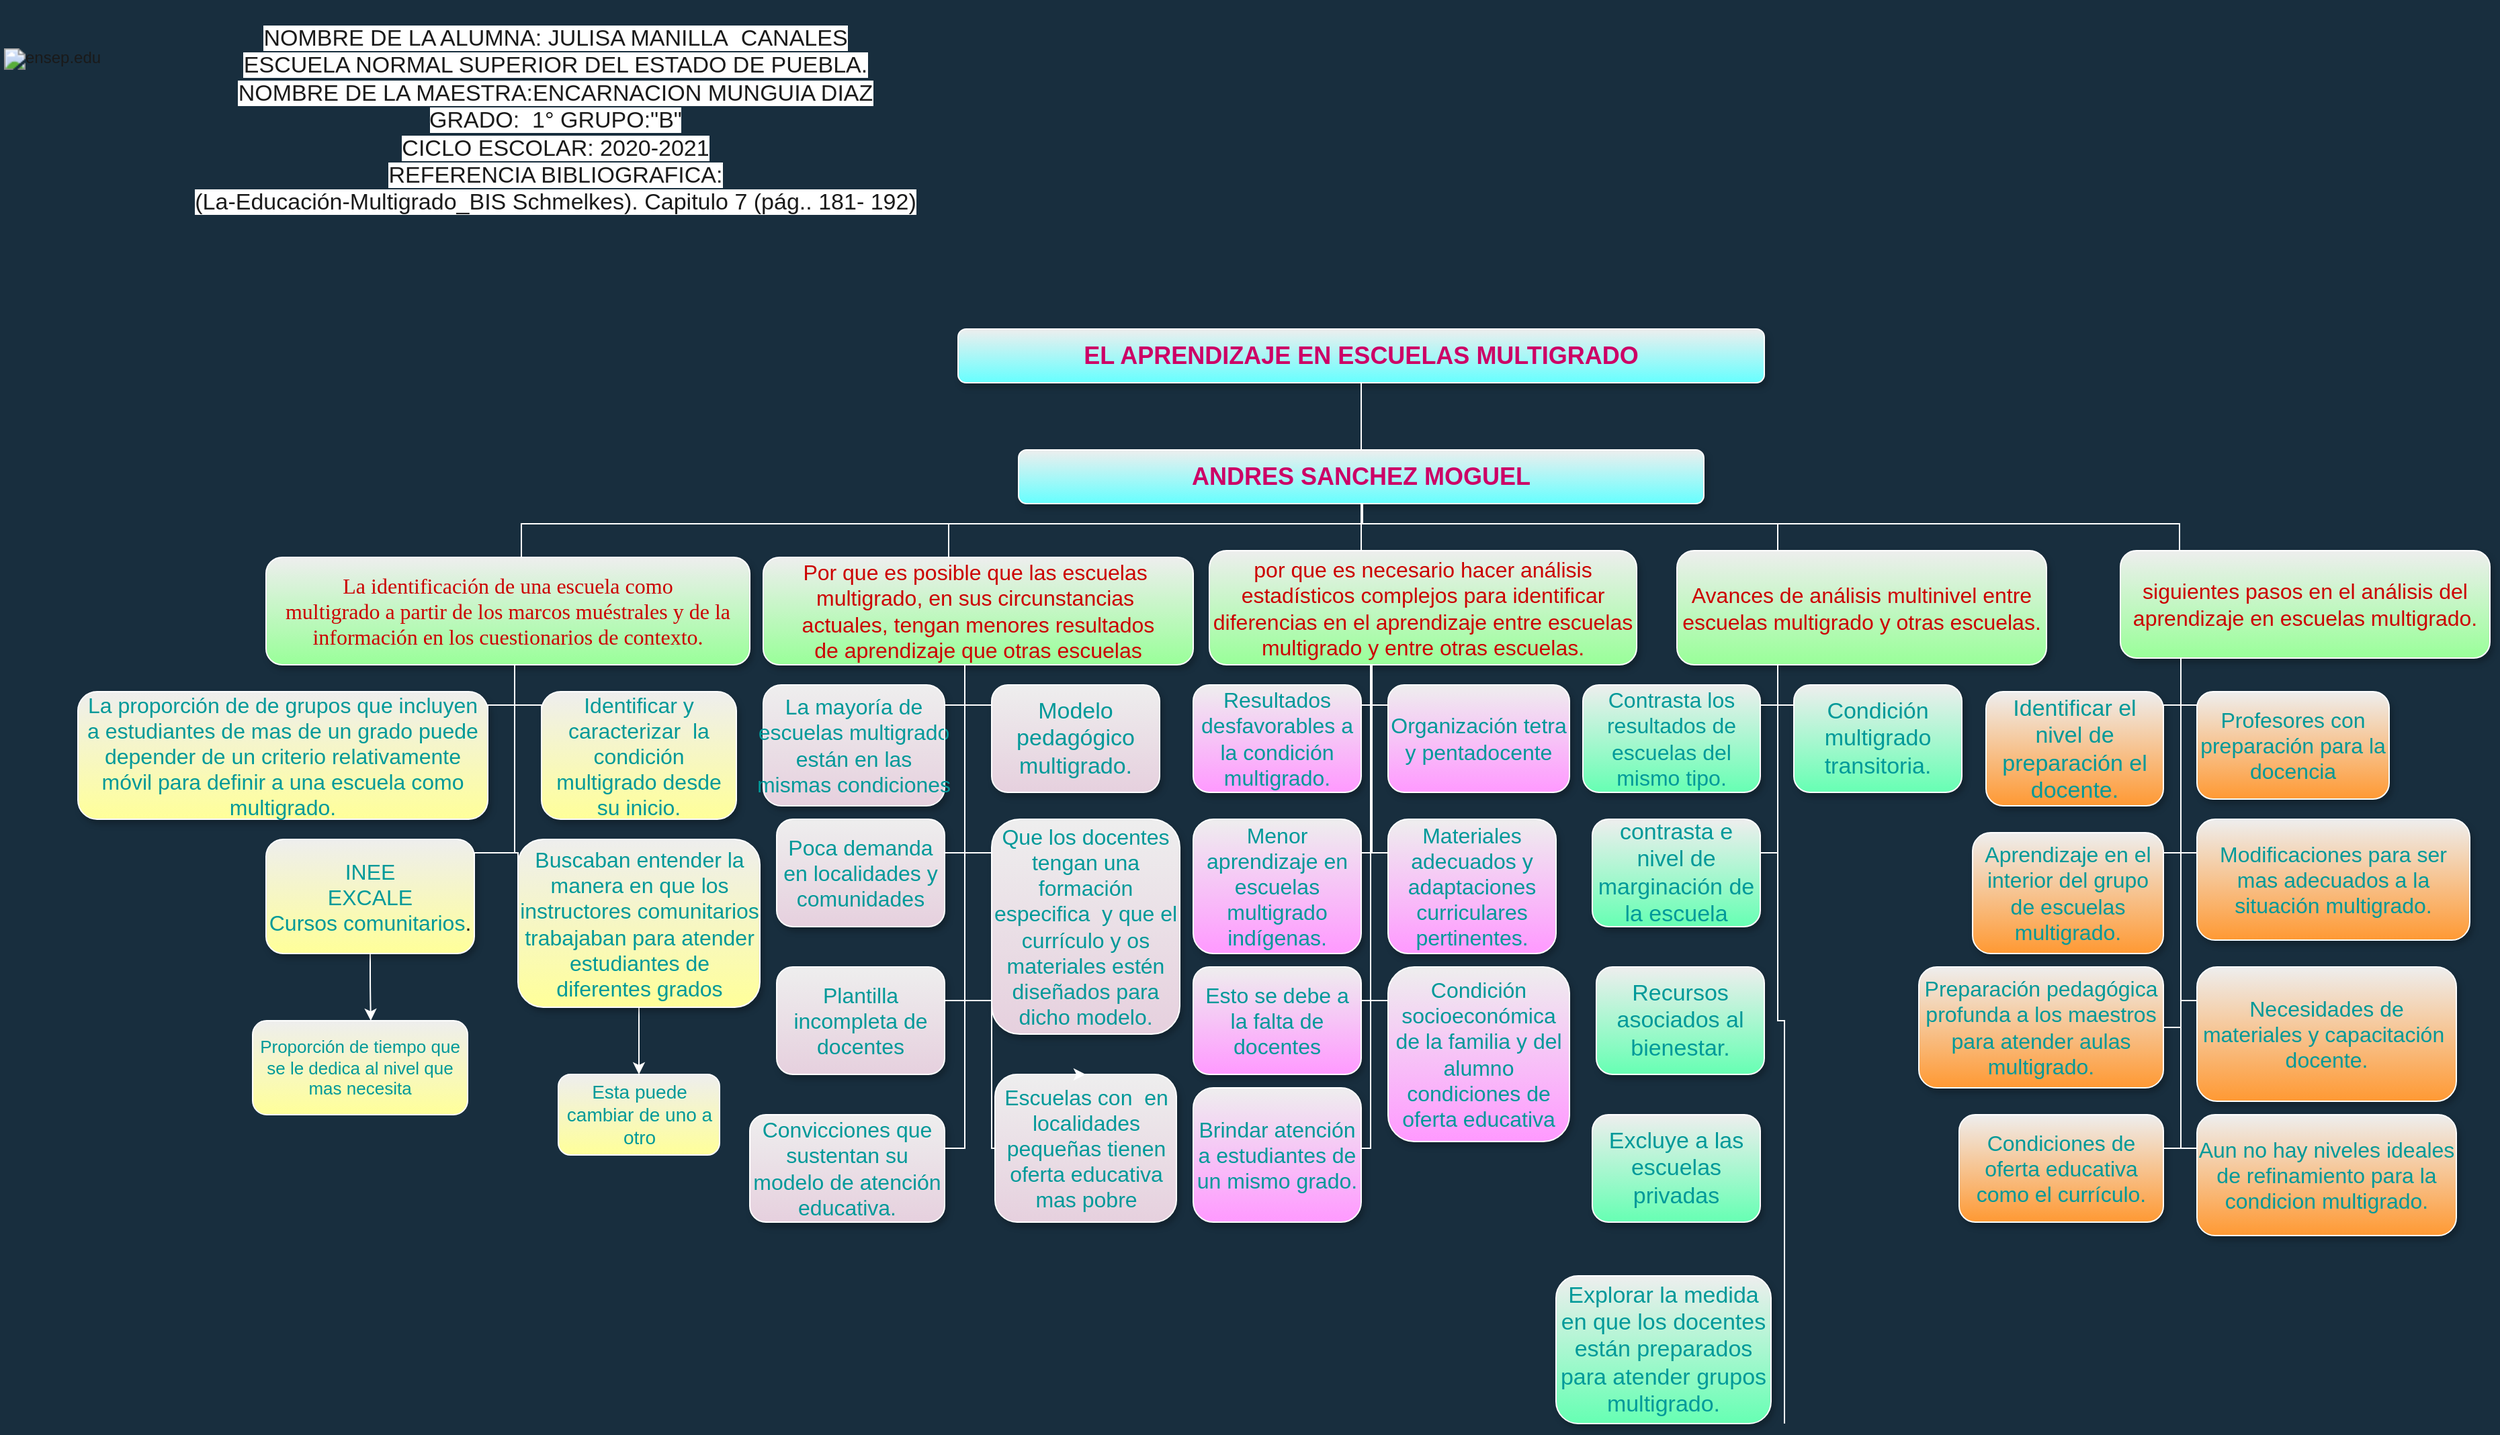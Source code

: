 <mxfile version="13.7.3" type="github">
  <diagram name="Page-1" id="b98fa263-6416-c6ec-5b7d-78bf54ef71d0">
    <mxGraphModel dx="3200.5" dy="750" grid="1" gridSize="10" guides="1" tooltips="1" connect="1" arrows="1" fold="1" page="1" pageScale="1.5" pageWidth="1169" pageHeight="826" background="#182E3E" math="0" shadow="0">
      <root>
        <mxCell id="0" style=";html=1;" />
        <mxCell id="1" style=";html=1;" parent="0" />
        <mxCell id="303ed1de8c2c98b4-3" value="&lt;b&gt;&lt;font color=&quot;#cc0066&quot; style=&quot;font-size: 18px&quot;&gt;EL APRENDIZAJE EN ESCUELAS MULTIGRADO&lt;/font&gt;&lt;/b&gt;" style="whiteSpace=wrap;html=1;rounded=1;shadow=1;strokeWidth=1;fontSize=16;align=center;fillColor=#EEEEEE;strokeColor=#FFFFFF;fontColor=#1A1A1A;gradientColor=#66FFFF;" parent="1" vertex="1">
          <mxGeometry x="585" y="245" width="600" height="40" as="geometry" />
        </mxCell>
        <mxCell id="303ed1de8c2c98b4-4" value="&lt;font size=&quot;1&quot; color=&quot;#cc0066&quot;&gt;&lt;b style=&quot;font-size: 18px&quot;&gt;ANDRES SANCHEZ MOGUEL&lt;/b&gt;&lt;/font&gt;" style="whiteSpace=wrap;html=1;rounded=1;shadow=1;strokeWidth=1;fontSize=16;align=center;fillColor=#EEEEEE;strokeColor=#FFFFFF;fontColor=#1A1A1A;gradientColor=#66FFFF;" parent="1" vertex="1">
          <mxGeometry x="630" y="335" width="510" height="40" as="geometry" />
        </mxCell>
        <mxCell id="303ed1de8c2c98b4-5" value="&lt;font color=&quot;#cc0000&quot;&gt;Por que es posible que las escuelas&amp;nbsp;&lt;br&gt;multigrado, en sus circunstancias&amp;nbsp;&lt;br&gt;actuales, tengan menores resultados&lt;br&gt;de aprendizaje que otras escuelas&lt;/font&gt;" style="whiteSpace=wrap;html=1;rounded=1;shadow=1;strokeWidth=1;fontSize=16;align=center;fillColor=#EEEEEE;strokeColor=#FFFFFF;fontColor=#1A1A1A;gradientColor=#99FF99;" parent="1" vertex="1">
          <mxGeometry x="440" y="415" width="320" height="80" as="geometry" />
        </mxCell>
        <mxCell id="303ed1de8c2c98b4-6" value="&lt;font color=&quot;#cc0000&quot;&gt;por que es necesario hacer análisis&lt;br&gt;estadísticos&amp;nbsp;complejos para identificar&lt;br&gt;diferencias en el aprendizaje entre escuelas multigrado y entre otras escuelas.&lt;/font&gt;" style="whiteSpace=wrap;html=1;rounded=1;shadow=1;strokeWidth=1;fontSize=16;align=center;fillColor=#EEEEEE;strokeColor=#FFFFFF;fontColor=#1A1A1A;gradientColor=#99FF99;" parent="1" vertex="1">
          <mxGeometry x="772" y="410" width="318" height="85" as="geometry" />
        </mxCell>
        <mxCell id="303ed1de8c2c98b4-7" value="&lt;font face=&quot;Comic Sans MS&quot; color=&quot;#cc0000&quot;&gt;La identificación&amp;nbsp;de una escuela como&lt;br&gt;multigrado a partir de los marcos muéstrales&amp;nbsp;y de la información&amp;nbsp;en los cuestionarios de contexto.&lt;/font&gt;" style="whiteSpace=wrap;html=1;rounded=1;shadow=1;strokeWidth=1;fontSize=16;align=center;fillColor=#EEEEEE;strokeColor=#FFFFFF;fontColor=#1A1A1A;gradientColor=#99FF99;" parent="1" vertex="1">
          <mxGeometry x="70" y="415" width="360" height="80" as="geometry" />
        </mxCell>
        <mxCell id="303ed1de8c2c98b4-8" value="&lt;font color=&quot;#cc0000&quot;&gt;Avances de análisis multinivel entre escuelas multigrado y otras escuelas.&lt;/font&gt;" style="whiteSpace=wrap;html=1;rounded=1;shadow=1;strokeWidth=1;fontSize=16;align=center;fillColor=#EEEEEE;strokeColor=#FFFFFF;fontColor=#1A1A1A;gradientColor=#99FF99;" parent="1" vertex="1">
          <mxGeometry x="1120" y="410" width="275" height="85" as="geometry" />
        </mxCell>
        <mxCell id="303ed1de8c2c98b4-9" value="&lt;font color=&quot;#cc0000&quot;&gt;siguientes pasos en el análisis&amp;nbsp;del aprendizaje en escuelas multigrado.&lt;/font&gt;" style="whiteSpace=wrap;html=1;rounded=1;shadow=1;strokeWidth=1;fontSize=16;align=center;fillColor=#EEEEEE;strokeColor=#FFFFFF;fontColor=#1A1A1A;gradientColor=#99FF99;" parent="1" vertex="1">
          <mxGeometry x="1450" y="410" width="275" height="80" as="geometry" />
        </mxCell>
        <mxCell id="303ed1de8c2c98b4-10" value="&lt;font color=&quot;#009999&quot;&gt;La mayoría&amp;nbsp;de escuelas multigrado están&amp;nbsp;en las mismas&amp;nbsp;condiciones&lt;/font&gt;" style="whiteSpace=wrap;html=1;rounded=1;shadow=1;strokeWidth=1;fontSize=16;align=center;fillColor=#EEEEEE;strokeColor=#FFFFFF;fontColor=#1A1A1A;gradientColor=#E6D0DE;" parent="1" vertex="1">
          <mxGeometry x="440" y="510" width="135" height="90" as="geometry" />
        </mxCell>
        <mxCell id="303ed1de8c2c98b4-12" value="&lt;font color=&quot;#009999&quot; style=&quot;font-size: 17px&quot;&gt;Modelo pedagógico multigrado.&lt;/font&gt;" style="whiteSpace=wrap;html=1;rounded=1;shadow=1;strokeWidth=1;fontSize=16;align=center;fillColor=#EEEEEE;strokeColor=#FFFFFF;fontColor=#1A1A1A;gradientColor=#E6D0DE;" parent="1" vertex="1">
          <mxGeometry x="610" y="510" width="125" height="80" as="geometry" />
        </mxCell>
        <mxCell id="303ed1de8c2c98b4-13" value="&lt;font color=&quot;#009999&quot;&gt;Resultados desfavorables a la condición multigrado.&lt;/font&gt;" style="whiteSpace=wrap;html=1;rounded=1;shadow=1;strokeWidth=1;fontSize=16;align=center;fillColor=#EEEEEE;strokeColor=#FFFFFF;fontColor=#1A1A1A;gradientColor=#FF99FF;" parent="1" vertex="1">
          <mxGeometry x="760" y="510" width="125" height="80" as="geometry" />
        </mxCell>
        <mxCell id="303ed1de8c2c98b4-14" value="&lt;font color=&quot;#009999&quot;&gt;Organización tetra y pentadocente&lt;/font&gt;" style="whiteSpace=wrap;html=1;rounded=1;shadow=1;strokeWidth=1;fontSize=16;align=center;fillColor=#EEEEEE;strokeColor=#FFFFFF;fontColor=#1A1A1A;gradientColor=#FF99FF;" parent="1" vertex="1">
          <mxGeometry x="905" y="510" width="135" height="80" as="geometry" />
        </mxCell>
        <mxCell id="303ed1de8c2c98b4-15" value="&lt;font color=&quot;#009999&quot;&gt;La proporción&amp;nbsp;de de grupos que incluyen a estudiantes de mas de un grado puede depender de un criterio relativamente móvil&amp;nbsp;para definir a una escuela como multigrado.&lt;/font&gt;" style="whiteSpace=wrap;html=1;rounded=1;shadow=1;strokeWidth=1;fontSize=16;align=center;fillColor=#EEEEEE;strokeColor=#FFFFFF;fontColor=#1A1A1A;gradientColor=#FFFF99;" parent="1" vertex="1">
          <mxGeometry x="-70" y="515" width="305" height="95" as="geometry" />
        </mxCell>
        <mxCell id="303ed1de8c2c98b4-16" value="&lt;font color=&quot;#009999&quot;&gt;Identificar y caracterizar&amp;nbsp; la condición multigrado desde su inicio.&lt;/font&gt;" style="whiteSpace=wrap;html=1;rounded=1;shadow=1;strokeWidth=1;fontSize=16;align=center;fillColor=#EEEEEE;strokeColor=#FFFFFF;fontColor=#1A1A1A;gradientColor=#FFFF99;" parent="1" vertex="1">
          <mxGeometry x="275" y="515" width="145" height="95" as="geometry" />
        </mxCell>
        <mxCell id="303ed1de8c2c98b4-17" value="&lt;font color=&quot;#009999&quot;&gt;Contrasta los resultados de escuelas del mismo tipo.&lt;/font&gt;" style="whiteSpace=wrap;html=1;rounded=1;shadow=1;strokeWidth=1;fontSize=16;align=center;fillColor=#EEEEEE;strokeColor=#FFFFFF;fontColor=#1A1A1A;gradientColor=#66FFB3;" parent="1" vertex="1">
          <mxGeometry x="1050" y="510" width="132" height="80" as="geometry" />
        </mxCell>
        <mxCell id="303ed1de8c2c98b4-18" value="&lt;font color=&quot;#009999&quot; style=&quot;font-size: 17px&quot;&gt;Condición multigrado transitoria.&lt;/font&gt;" style="whiteSpace=wrap;html=1;rounded=1;shadow=1;strokeWidth=1;fontSize=16;align=center;fillColor=#EEEEEE;strokeColor=#FFFFFF;fontColor=#1A1A1A;gradientColor=#66FFB3;" parent="1" vertex="1">
          <mxGeometry x="1207" y="510" width="125" height="80" as="geometry" />
        </mxCell>
        <mxCell id="303ed1de8c2c98b4-19" value="&lt;font color=&quot;#009999&quot; style=&quot;font-size: 17px&quot;&gt;Identificar el nivel de preparación el docente.&lt;/font&gt;" style="whiteSpace=wrap;html=1;rounded=1;shadow=1;strokeWidth=1;fontSize=16;align=center;fillColor=#EEEEEE;strokeColor=#FFFFFF;fontColor=#1A1A1A;gradientColor=#FF9933;" parent="1" vertex="1">
          <mxGeometry x="1350" y="515" width="132" height="85" as="geometry" />
        </mxCell>
        <mxCell id="303ed1de8c2c98b4-20" value="&lt;font color=&quot;#009999&quot;&gt;Profesores con preparación para la docencia&lt;/font&gt;" style="whiteSpace=wrap;html=1;rounded=1;shadow=1;strokeWidth=1;fontSize=16;align=center;fillColor=#EEEEEE;strokeColor=#FFFFFF;fontColor=#1A1A1A;gradientColor=#FF9933;" parent="1" vertex="1">
          <mxGeometry x="1507" y="515" width="143" height="80" as="geometry" />
        </mxCell>
        <mxCell id="303ed1de8c2c98b4-21" value="&lt;font color=&quot;#009999&quot;&gt;Poca demanda en localidades y comunidades&lt;/font&gt;" style="whiteSpace=wrap;html=1;rounded=1;shadow=1;strokeWidth=1;fontSize=16;align=center;fillColor=#EEEEEE;strokeColor=#FFFFFF;fontColor=#1A1A1A;gradientColor=#E6D0DE;" parent="1" vertex="1">
          <mxGeometry x="450" y="610" width="125" height="80" as="geometry" />
        </mxCell>
        <mxCell id="303ed1de8c2c98b4-22" value="&lt;font color=&quot;#009999&quot;&gt;Que los docentes tengan una formación especifica&amp;nbsp; y que el currículo y os materiales estén diseñados para dicho modelo.&lt;/font&gt;" style="whiteSpace=wrap;html=1;rounded=1;shadow=1;strokeWidth=1;fontSize=16;align=center;fillColor=#EEEEEE;strokeColor=#FFFFFF;fontColor=#1A1A1A;gradientColor=#E6D0DE;" parent="1" vertex="1">
          <mxGeometry x="610" y="610" width="140" height="160" as="geometry" />
        </mxCell>
        <mxCell id="303ed1de8c2c98b4-23" value="&lt;font color=&quot;#009999&quot;&gt;Menor aprendizaje en escuelas multigrado indígenas.&lt;/font&gt;" style="whiteSpace=wrap;html=1;rounded=1;shadow=1;strokeWidth=1;fontSize=16;align=center;fillColor=#EEEEEE;strokeColor=#FFFFFF;fontColor=#1A1A1A;gradientColor=#FF99FF;" parent="1" vertex="1">
          <mxGeometry x="760" y="610" width="125" height="100" as="geometry" />
        </mxCell>
        <mxCell id="303ed1de8c2c98b4-24" value="&lt;font color=&quot;#009999&quot;&gt;Materiales adecuados y adaptaciones curriculares pertinentes.&lt;/font&gt;" style="whiteSpace=wrap;html=1;rounded=1;shadow=1;strokeWidth=1;fontSize=16;align=center;fillColor=#EEEEEE;strokeColor=#FFFFFF;fontColor=#1A1A1A;gradientColor=#FF99FF;" parent="1" vertex="1">
          <mxGeometry x="905" y="610" width="125" height="100" as="geometry" />
        </mxCell>
        <mxCell id="303ed1de8c2c98b4-27" value="&lt;font color=&quot;#009999&quot; style=&quot;font-size: 17px&quot;&gt;contrasta e nivel de marginación&amp;nbsp;de la escuela&lt;/font&gt;" style="whiteSpace=wrap;html=1;rounded=1;shadow=1;strokeWidth=1;fontSize=16;align=center;fillColor=#EEEEEE;strokeColor=#FFFFFF;fontColor=#1A1A1A;gradientColor=#66FFB3;" parent="1" vertex="1">
          <mxGeometry x="1057" y="610" width="125" height="80" as="geometry" />
        </mxCell>
        <mxCell id="303ed1de8c2c98b4-29" value="&lt;font color=&quot;#009999&quot;&gt;Aprendizaje en el interior del grupo de escuelas multigrado.&lt;/font&gt;" style="whiteSpace=wrap;html=1;rounded=1;shadow=1;strokeWidth=1;fontSize=16;align=center;fillColor=#EEEEEE;strokeColor=#FFFFFF;fontColor=#1A1A1A;gradientColor=#FF9933;" parent="1" vertex="1">
          <mxGeometry x="1340" y="620" width="142" height="90" as="geometry" />
        </mxCell>
        <mxCell id="303ed1de8c2c98b4-30" value="&lt;font color=&quot;#009999&quot;&gt;Modificaciones para ser mas adecuados a la situación multigrado.&lt;/font&gt;" style="whiteSpace=wrap;html=1;rounded=1;shadow=1;strokeWidth=1;fontSize=16;align=center;fillColor=#EEEEEE;strokeColor=#FFFFFF;fontColor=#1A1A1A;gradientColor=#FF9933;" parent="1" vertex="1">
          <mxGeometry x="1507" y="610" width="203" height="90" as="geometry" />
        </mxCell>
        <mxCell id="303ed1de8c2c98b4-31" value="&lt;font color=&quot;#009999&quot;&gt;Plantilla incompleta de docentes&lt;/font&gt;" style="whiteSpace=wrap;html=1;rounded=1;shadow=1;strokeWidth=1;fontSize=16;align=center;fillColor=#EEEEEE;strokeColor=#FFFFFF;fontColor=#1A1A1A;gradientColor=#E6D0DE;" parent="1" vertex="1">
          <mxGeometry x="450" y="720" width="125" height="80" as="geometry" />
        </mxCell>
        <mxCell id="303ed1de8c2c98b4-33" value="&lt;font color=&quot;#009999&quot;&gt;Esto se debe a la falta de docentes&lt;/font&gt;" style="whiteSpace=wrap;html=1;rounded=1;shadow=1;strokeWidth=1;fontSize=16;align=center;fillColor=#EEEEEE;strokeColor=#FFFFFF;fontColor=#1A1A1A;gradientColor=#FF99FF;" parent="1" vertex="1">
          <mxGeometry x="760" y="720" width="125" height="80" as="geometry" />
        </mxCell>
        <mxCell id="303ed1de8c2c98b4-37" value="&lt;font color=&quot;#009999&quot; style=&quot;font-size: 17px&quot;&gt;Recursos asociados al bienestar.&lt;/font&gt;" style="whiteSpace=wrap;html=1;rounded=1;shadow=1;strokeWidth=1;fontSize=16;align=center;fillColor=#EEEEEE;strokeColor=#FFFFFF;fontColor=#1A1A1A;gradientColor=#66FFB3;" parent="1" vertex="1">
          <mxGeometry x="1060" y="720" width="125" height="80" as="geometry" />
        </mxCell>
        <mxCell id="303ed1de8c2c98b4-39" value="&lt;font color=&quot;#009999&quot;&gt;Preparación pedagógica profunda a los maestros para atender aulas multigrado.&lt;/font&gt;" style="whiteSpace=wrap;html=1;rounded=1;shadow=1;strokeWidth=1;fontSize=16;align=center;fillColor=#EEEEEE;strokeColor=#FFFFFF;fontColor=#1A1A1A;gradientColor=#FF9933;" parent="1" vertex="1">
          <mxGeometry x="1300" y="720" width="182" height="90" as="geometry" />
        </mxCell>
        <mxCell id="303ed1de8c2c98b4-40" value="&lt;font color=&quot;#009999&quot;&gt;Necesidades de materiales y capacitación&amp;nbsp; docente.&lt;/font&gt;" style="whiteSpace=wrap;html=1;rounded=1;shadow=1;strokeWidth=1;fontSize=16;align=center;fillColor=#EEEEEE;strokeColor=#FFFFFF;fontColor=#1A1A1A;gradientColor=#FF9933;" parent="1" vertex="1">
          <mxGeometry x="1507" y="720" width="193" height="100" as="geometry" />
        </mxCell>
        <mxCell id="303ed1de8c2c98b4-41" value="&lt;font color=&quot;#009999&quot;&gt;Convicciones que sustentan su modelo de atención educativa.&lt;/font&gt;" style="whiteSpace=wrap;html=1;rounded=1;shadow=1;strokeWidth=1;fontSize=16;align=center;fillColor=#EEEEEE;strokeColor=#FFFFFF;fontColor=#1A1A1A;gradientColor=#E6D0DE;" parent="1" vertex="1">
          <mxGeometry x="430" y="830" width="145" height="80" as="geometry" />
        </mxCell>
        <mxCell id="303ed1de8c2c98b4-47" value="&lt;font color=&quot;#009999&quot; style=&quot;font-size: 17px&quot;&gt;Excluye a las escuelas privadas&lt;/font&gt;" style="whiteSpace=wrap;html=1;rounded=1;shadow=1;strokeWidth=1;fontSize=16;align=center;fillColor=#EEEEEE;strokeColor=#FFFFFF;fontColor=#1A1A1A;gradientColor=#66FFB3;" parent="1" vertex="1">
          <mxGeometry x="1057" y="830" width="125" height="80" as="geometry" />
        </mxCell>
        <mxCell id="303ed1de8c2c98b4-49" value="&lt;font color=&quot;#009999&quot;&gt;Condiciones de oferta educativa como el currículo.&lt;/font&gt;" style="whiteSpace=wrap;html=1;rounded=1;shadow=1;strokeWidth=1;fontSize=16;align=center;fillColor=#EEEEEE;strokeColor=#FFFFFF;fontColor=#1A1A1A;gradientColor=#FF9933;" parent="1" vertex="1">
          <mxGeometry x="1330" y="830" width="152" height="80" as="geometry" />
        </mxCell>
        <mxCell id="303ed1de8c2c98b4-50" value="&lt;font color=&quot;#009999&quot;&gt;Aun no hay niveles ideales de refinamiento para la condicion multigrado.&lt;/font&gt;" style="whiteSpace=wrap;html=1;rounded=1;shadow=1;strokeWidth=1;fontSize=16;align=center;fillColor=#EEEEEE;strokeColor=#FFFFFF;fontColor=#1A1A1A;gradientColor=#FF9933;" parent="1" vertex="1">
          <mxGeometry x="1507" y="830" width="193" height="90" as="geometry" />
        </mxCell>
        <mxCell id="l-tAOc4Pm9dTRs9634bF-3" style="edgeStyle=orthogonalEdgeStyle;curved=0;rounded=1;sketch=0;orthogonalLoop=1;jettySize=auto;html=1;exitX=0.5;exitY=1;exitDx=0;exitDy=0;strokeColor=#FFFFFF;fontColor=#FFFFFF;" edge="1" parent="1" source="303ed1de8c2c98b4-69">
          <mxGeometry relative="1" as="geometry">
            <mxPoint x="147.929" y="760" as="targetPoint" />
          </mxGeometry>
        </mxCell>
        <mxCell id="303ed1de8c2c98b4-69" value="&lt;font color=&quot;#009999&quot;&gt;INEE&lt;br&gt;EXCALE&lt;br&gt;Cursos comunitarios&lt;/font&gt;." style="whiteSpace=wrap;html=1;rounded=1;shadow=1;strokeWidth=1;fontSize=16;align=center;fillColor=#EEEEEE;strokeColor=#FFFFFF;fontColor=#1A1A1A;gradientColor=#FFFF99;" parent="1" vertex="1">
          <mxGeometry x="70" y="625" width="155" height="85" as="geometry" />
        </mxCell>
        <mxCell id="l-tAOc4Pm9dTRs9634bF-7" style="edgeStyle=orthogonalEdgeStyle;curved=0;rounded=1;sketch=0;orthogonalLoop=1;jettySize=auto;html=1;strokeColor=#FFFFFF;fontColor=#FFFFFF;" edge="1" parent="1" source="303ed1de8c2c98b4-70">
          <mxGeometry relative="1" as="geometry">
            <mxPoint x="347.5" y="800" as="targetPoint" />
          </mxGeometry>
        </mxCell>
        <mxCell id="303ed1de8c2c98b4-70" value="&lt;font color=&quot;#009999&quot;&gt;Buscaban entender la manera en que los instructores comunitarios trabajaban para atender estudiantes de diferentes grados&lt;/font&gt;" style="whiteSpace=wrap;html=1;rounded=1;shadow=1;strokeWidth=1;fontSize=16;align=center;fillColor=#EEEEEE;strokeColor=#FFFFFF;fontColor=#1A1A1A;gradientColor=#FFFF99;" parent="1" vertex="1">
          <mxGeometry x="257.5" y="625" width="180" height="125" as="geometry" />
        </mxCell>
        <mxCell id="303ed1de8c2c98b4-73" value="&lt;font color=&quot;#009999&quot; style=&quot;font-size: 17px&quot;&gt;Explorar la medida en que los docentes están preparados para atender grupos multigrado.&lt;/font&gt;" style="whiteSpace=wrap;html=1;rounded=1;shadow=1;strokeWidth=1;fontSize=16;align=center;fillColor=#EEEEEE;strokeColor=#FFFFFF;fontColor=#1A1A1A;gradientColor=#66FFB3;" parent="1" vertex="1">
          <mxGeometry x="1030" y="950" width="160" height="110" as="geometry" />
        </mxCell>
        <mxCell id="303ed1de8c2c98b4-74" value="&lt;font color=&quot;#009999&quot;&gt;Condición socioeconómica de la familia y del alumno&lt;br&gt;condiciones de oferta educativa&lt;/font&gt;" style="whiteSpace=wrap;html=1;rounded=1;shadow=1;strokeWidth=1;fontSize=16;align=center;fillColor=#EEEEEE;strokeColor=#FFFFFF;fontColor=#1A1A1A;gradientColor=#FF99FF;" parent="1" vertex="1">
          <mxGeometry x="905" y="720" width="135" height="130" as="geometry" />
        </mxCell>
        <mxCell id="303ed1de8c2c98b4-75" value="&lt;font color=&quot;#009999&quot;&gt;Brindar atención a estudiantes de un mismo grado.&lt;/font&gt;" style="whiteSpace=wrap;html=1;rounded=1;shadow=1;strokeWidth=1;fontSize=16;align=center;fillColor=#EEEEEE;strokeColor=#FFFFFF;fontColor=#1A1A1A;gradientColor=#FF99FF;" parent="1" vertex="1">
          <mxGeometry x="760" y="810" width="125" height="100" as="geometry" />
        </mxCell>
        <mxCell id="303ed1de8c2c98b4-76" value="&lt;font color=&quot;#009999&quot;&gt;Escuelas con&amp;nbsp; en localidades pequeñas tienen oferta educativa mas pobre&lt;/font&gt;" style="whiteSpace=wrap;html=1;rounded=1;shadow=1;strokeWidth=1;fontSize=16;align=center;fillColor=#EEEEEE;strokeColor=#FFFFFF;fontColor=#1A1A1A;gradientColor=#E6D0DE;" parent="1" vertex="1">
          <mxGeometry x="612.5" y="800" width="135" height="110" as="geometry" />
        </mxCell>
        <mxCell id="303ed1de8c2c98b4-79" style="edgeStyle=orthogonalEdgeStyle;html=1;startSize=6;endFill=0;endSize=6;strokeWidth=1;fontSize=16;rounded=0;endArrow=none;strokeColor=#FFFFFF;fontColor=#FFFFFF;labelBackgroundColor=#182E3E;" parent="1" source="303ed1de8c2c98b4-3" target="303ed1de8c2c98b4-4" edge="1">
          <mxGeometry relative="1" as="geometry" />
        </mxCell>
        <mxCell id="303ed1de8c2c98b4-80" style="edgeStyle=orthogonalEdgeStyle;html=1;startSize=6;endFill=0;endSize=6;strokeWidth=1;fontSize=16;rounded=0;endArrow=none;strokeColor=#FFFFFF;fontColor=#FFFFFF;labelBackgroundColor=#182E3E;" parent="1" source="303ed1de8c2c98b4-4" target="303ed1de8c2c98b4-5" edge="1">
          <mxGeometry relative="1" as="geometry">
            <Array as="points">
              <mxPoint x="886" y="390" />
              <mxPoint x="578" y="390" />
            </Array>
          </mxGeometry>
        </mxCell>
        <mxCell id="303ed1de8c2c98b4-81" style="edgeStyle=elbowEdgeStyle;html=1;startSize=6;endFill=0;endSize=6;strokeWidth=1;fontSize=16;rounded=0;endArrow=none;strokeColor=#FFFFFF;fontColor=#FFFFFF;labelBackgroundColor=#182E3E;" parent="1" source="303ed1de8c2c98b4-4" target="303ed1de8c2c98b4-6" edge="1">
          <mxGeometry relative="1" as="geometry">
            <Array as="points">
              <mxPoint x="885" y="395" />
            </Array>
          </mxGeometry>
        </mxCell>
        <mxCell id="303ed1de8c2c98b4-82" style="edgeStyle=orthogonalEdgeStyle;html=1;startSize=6;endFill=0;endSize=6;strokeWidth=1;fontSize=16;rounded=0;endArrow=none;exitX=0.5;exitY=1;strokeColor=#FFFFFF;fontColor=#FFFFFF;labelBackgroundColor=#182E3E;" parent="1" source="303ed1de8c2c98b4-4" target="303ed1de8c2c98b4-7" edge="1">
          <mxGeometry relative="1" as="geometry">
            <Array as="points">
              <mxPoint x="885" y="390" />
              <mxPoint x="260" y="390" />
            </Array>
          </mxGeometry>
        </mxCell>
        <mxCell id="303ed1de8c2c98b4-83" style="edgeStyle=orthogonalEdgeStyle;html=1;startSize=6;endFill=0;endSize=6;strokeWidth=1;fontSize=16;rounded=0;endArrow=none;strokeColor=#FFFFFF;fontColor=#FFFFFF;labelBackgroundColor=#182E3E;" parent="1" source="303ed1de8c2c98b4-4" target="303ed1de8c2c98b4-8" edge="1">
          <mxGeometry relative="1" as="geometry">
            <Array as="points">
              <mxPoint x="885" y="390" />
              <mxPoint x="1195" y="390" />
            </Array>
          </mxGeometry>
        </mxCell>
        <mxCell id="303ed1de8c2c98b4-84" style="edgeStyle=orthogonalEdgeStyle;html=1;startSize=6;endFill=0;endSize=6;strokeWidth=1;fontSize=16;rounded=0;endArrow=none;strokeColor=#FFFFFF;fontColor=#FFFFFF;labelBackgroundColor=#182E3E;" parent="1" source="303ed1de8c2c98b4-4" target="303ed1de8c2c98b4-9" edge="1">
          <mxGeometry relative="1" as="geometry">
            <Array as="points">
              <mxPoint x="885" y="390" />
              <mxPoint x="1494" y="390" />
            </Array>
          </mxGeometry>
        </mxCell>
        <mxCell id="303ed1de8c2c98b4-85" style="edgeStyle=orthogonalEdgeStyle;html=1;startSize=6;endFill=0;endSize=6;strokeWidth=1;fontSize=16;rounded=0;entryX=1;entryY=0.5;endArrow=none;strokeColor=#FFFFFF;fontColor=#FFFFFF;labelBackgroundColor=#182E3E;" parent="1" source="303ed1de8c2c98b4-5" target="303ed1de8c2c98b4-10" edge="1">
          <mxGeometry relative="1" as="geometry">
            <Array as="points">
              <mxPoint x="590" y="525" />
              <mxPoint x="575" y="525" />
            </Array>
          </mxGeometry>
        </mxCell>
        <mxCell id="303ed1de8c2c98b4-86" style="edgeStyle=orthogonalEdgeStyle;html=1;startSize=6;endFill=0;endSize=6;strokeWidth=1;fontSize=16;rounded=0;entryX=1;entryY=0.5;endArrow=none;strokeColor=#FFFFFF;fontColor=#FFFFFF;labelBackgroundColor=#182E3E;" parent="1" source="303ed1de8c2c98b4-5" target="303ed1de8c2c98b4-21" edge="1">
          <mxGeometry relative="1" as="geometry">
            <Array as="points">
              <mxPoint x="590" y="635" />
              <mxPoint x="575" y="635" />
            </Array>
          </mxGeometry>
        </mxCell>
        <mxCell id="303ed1de8c2c98b4-87" style="edgeStyle=orthogonalEdgeStyle;html=1;startSize=6;endFill=0;endSize=6;strokeWidth=1;fontSize=16;rounded=0;entryX=1;entryY=0.5;endArrow=none;strokeColor=#FFFFFF;fontColor=#FFFFFF;labelBackgroundColor=#182E3E;" parent="1" source="303ed1de8c2c98b4-5" target="303ed1de8c2c98b4-31" edge="1">
          <mxGeometry relative="1" as="geometry">
            <Array as="points">
              <mxPoint x="590" y="745" />
              <mxPoint x="575" y="745" />
            </Array>
          </mxGeometry>
        </mxCell>
        <mxCell id="303ed1de8c2c98b4-88" style="edgeStyle=orthogonalEdgeStyle;html=1;startSize=6;endFill=0;endSize=6;strokeWidth=1;fontSize=16;rounded=0;endArrow=none;entryX=1;entryY=0.5;strokeColor=#FFFFFF;fontColor=#FFFFFF;labelBackgroundColor=#182E3E;" parent="1" source="303ed1de8c2c98b4-5" target="303ed1de8c2c98b4-41" edge="1">
          <mxGeometry relative="1" as="geometry">
            <Array as="points">
              <mxPoint x="590" y="855" />
              <mxPoint x="575" y="855" />
            </Array>
          </mxGeometry>
        </mxCell>
        <mxCell id="303ed1de8c2c98b4-89" style="edgeStyle=orthogonalEdgeStyle;html=1;startSize=6;endFill=0;endSize=6;strokeWidth=1;fontSize=16;rounded=0;entryX=0;entryY=0.5;endArrow=none;strokeColor=#FFFFFF;fontColor=#FFFFFF;labelBackgroundColor=#182E3E;" parent="1" source="303ed1de8c2c98b4-5" target="303ed1de8c2c98b4-12" edge="1">
          <mxGeometry relative="1" as="geometry">
            <Array as="points">
              <mxPoint x="590" y="525" />
              <mxPoint x="610" y="525" />
            </Array>
          </mxGeometry>
        </mxCell>
        <mxCell id="303ed1de8c2c98b4-90" style="edgeStyle=orthogonalEdgeStyle;html=1;startSize=6;endFill=0;endSize=6;strokeWidth=1;fontSize=16;rounded=0;entryX=0;entryY=0.5;endArrow=none;strokeColor=#FFFFFF;fontColor=#FFFFFF;labelBackgroundColor=#182E3E;" parent="1" source="303ed1de8c2c98b4-5" target="303ed1de8c2c98b4-22" edge="1">
          <mxGeometry relative="1" as="geometry">
            <Array as="points">
              <mxPoint x="590" y="635" />
              <mxPoint x="610" y="635" />
            </Array>
          </mxGeometry>
        </mxCell>
        <mxCell id="303ed1de8c2c98b4-91" style="edgeStyle=orthogonalEdgeStyle;html=1;startSize=6;endFill=0;endSize=6;strokeWidth=1;fontSize=16;rounded=0;entryX=0;entryY=0.5;endArrow=none;strokeColor=#FFFFFF;fontColor=#FFFFFF;labelBackgroundColor=#182E3E;exitX=0.5;exitY=1;exitDx=0;exitDy=0;" parent="1" source="303ed1de8c2c98b4-5" target="303ed1de8c2c98b4-76" edge="1">
          <mxGeometry relative="1" as="geometry">
            <Array as="points">
              <mxPoint x="590" y="495" />
              <mxPoint x="590" y="745" />
              <mxPoint x="610" y="745" />
            </Array>
          </mxGeometry>
        </mxCell>
        <mxCell id="303ed1de8c2c98b4-92" style="edgeStyle=orthogonalEdgeStyle;html=1;startSize=6;endFill=0;endSize=6;strokeWidth=1;fontSize=16;rounded=0;endArrow=none;entryX=1;entryY=0.5;strokeColor=#FFFFFF;fontColor=#FFFFFF;labelBackgroundColor=#182E3E;" parent="1" source="303ed1de8c2c98b4-6" target="303ed1de8c2c98b4-13" edge="1">
          <mxGeometry relative="1" as="geometry">
            <Array as="points">
              <mxPoint x="892" y="525" />
            </Array>
          </mxGeometry>
        </mxCell>
        <mxCell id="303ed1de8c2c98b4-93" style="edgeStyle=orthogonalEdgeStyle;html=1;startSize=6;endFill=0;endSize=6;strokeWidth=1;fontSize=16;rounded=0;endArrow=none;entryX=1;entryY=0.5;strokeColor=#FFFFFF;fontColor=#FFFFFF;labelBackgroundColor=#182E3E;" parent="1" source="303ed1de8c2c98b4-6" target="303ed1de8c2c98b4-23" edge="1">
          <mxGeometry relative="1" as="geometry">
            <Array as="points">
              <mxPoint x="893" y="635" />
            </Array>
          </mxGeometry>
        </mxCell>
        <mxCell id="303ed1de8c2c98b4-94" style="edgeStyle=orthogonalEdgeStyle;html=1;startSize=6;endFill=0;endSize=6;strokeWidth=1;fontSize=16;rounded=0;endArrow=none;entryX=1;entryY=0.5;strokeColor=#FFFFFF;fontColor=#FFFFFF;labelBackgroundColor=#182E3E;" parent="1" source="303ed1de8c2c98b4-6" target="303ed1de8c2c98b4-33" edge="1">
          <mxGeometry relative="1" as="geometry">
            <Array as="points">
              <mxPoint x="892" y="745" />
            </Array>
          </mxGeometry>
        </mxCell>
        <mxCell id="303ed1de8c2c98b4-95" style="edgeStyle=orthogonalEdgeStyle;html=1;startSize=6;endFill=0;endSize=6;strokeWidth=1;fontSize=16;rounded=0;endArrow=none;entryX=1;entryY=0.5;strokeColor=#FFFFFF;fontColor=#FFFFFF;labelBackgroundColor=#182E3E;" parent="1" source="303ed1de8c2c98b4-6" target="303ed1de8c2c98b4-75" edge="1">
          <mxGeometry relative="1" as="geometry">
            <Array as="points">
              <mxPoint x="892" y="855" />
            </Array>
          </mxGeometry>
        </mxCell>
        <mxCell id="303ed1de8c2c98b4-96" style="edgeStyle=orthogonalEdgeStyle;html=1;startSize=6;endFill=0;endSize=6;strokeWidth=1;fontSize=16;rounded=0;endArrow=none;entryX=0;entryY=0.5;strokeColor=#FFFFFF;fontColor=#FFFFFF;labelBackgroundColor=#182E3E;" parent="1" source="303ed1de8c2c98b4-6" target="303ed1de8c2c98b4-14" edge="1">
          <mxGeometry relative="1" as="geometry">
            <Array as="points">
              <mxPoint x="892" y="525" />
            </Array>
          </mxGeometry>
        </mxCell>
        <mxCell id="303ed1de8c2c98b4-97" style="edgeStyle=orthogonalEdgeStyle;html=1;startSize=6;endFill=0;endSize=6;strokeWidth=1;fontSize=16;rounded=0;endArrow=none;entryX=0;entryY=0.5;strokeColor=#FFFFFF;fontColor=#FFFFFF;labelBackgroundColor=#182E3E;" parent="1" source="303ed1de8c2c98b4-6" target="303ed1de8c2c98b4-24" edge="1">
          <mxGeometry relative="1" as="geometry">
            <Array as="points">
              <mxPoint x="892" y="635" />
            </Array>
          </mxGeometry>
        </mxCell>
        <mxCell id="303ed1de8c2c98b4-98" style="edgeStyle=orthogonalEdgeStyle;html=1;startSize=6;endFill=0;endSize=6;strokeWidth=1;fontSize=16;rounded=0;endArrow=none;entryX=0;entryY=0.5;strokeColor=#FFFFFF;fontColor=#FFFFFF;labelBackgroundColor=#182E3E;" parent="1" source="303ed1de8c2c98b4-6" target="303ed1de8c2c98b4-74" edge="1">
          <mxGeometry relative="1" as="geometry">
            <Array as="points">
              <mxPoint x="892" y="745" />
            </Array>
          </mxGeometry>
        </mxCell>
        <mxCell id="303ed1de8c2c98b4-99" style="edgeStyle=orthogonalEdgeStyle;html=1;startSize=6;endFill=0;endSize=6;strokeWidth=1;fontSize=16;rounded=0;endArrow=none;entryX=1;entryY=0.5;strokeColor=#FFFFFF;fontColor=#FFFFFF;labelBackgroundColor=#182E3E;" parent="1" source="303ed1de8c2c98b4-7" target="303ed1de8c2c98b4-15" edge="1">
          <mxGeometry relative="1" as="geometry">
            <Array as="points">
              <mxPoint x="255" y="525" />
            </Array>
          </mxGeometry>
        </mxCell>
        <mxCell id="303ed1de8c2c98b4-100" style="edgeStyle=orthogonalEdgeStyle;html=1;startSize=6;endFill=0;endSize=6;strokeWidth=1;fontSize=16;rounded=0;endArrow=none;entryX=1;entryY=0.5;strokeColor=#FFFFFF;fontColor=#FFFFFF;labelBackgroundColor=#182E3E;" parent="1" source="303ed1de8c2c98b4-7" target="303ed1de8c2c98b4-69" edge="1">
          <mxGeometry relative="1" as="geometry">
            <Array as="points">
              <mxPoint x="255" y="635" />
            </Array>
          </mxGeometry>
        </mxCell>
        <mxCell id="303ed1de8c2c98b4-101" style="edgeStyle=orthogonalEdgeStyle;html=1;startSize=6;endFill=0;endSize=6;strokeWidth=1;fontSize=16;rounded=0;endArrow=none;entryX=0;entryY=0.5;strokeColor=#FFFFFF;fontColor=#FFFFFF;labelBackgroundColor=#182E3E;" parent="1" source="303ed1de8c2c98b4-7" target="303ed1de8c2c98b4-16" edge="1">
          <mxGeometry relative="1" as="geometry">
            <Array as="points">
              <mxPoint x="255" y="525" />
            </Array>
          </mxGeometry>
        </mxCell>
        <mxCell id="303ed1de8c2c98b4-102" style="edgeStyle=orthogonalEdgeStyle;html=1;startSize=6;endFill=0;endSize=6;strokeWidth=1;fontSize=16;rounded=0;endArrow=none;entryX=0;entryY=0.5;strokeColor=#FFFFFF;fontColor=#FFFFFF;labelBackgroundColor=#182E3E;" parent="1" source="303ed1de8c2c98b4-7" target="303ed1de8c2c98b4-70" edge="1">
          <mxGeometry relative="1" as="geometry">
            <Array as="points">
              <mxPoint x="255" y="635" />
            </Array>
          </mxGeometry>
        </mxCell>
        <mxCell id="303ed1de8c2c98b4-103" style="edgeStyle=orthogonalEdgeStyle;html=1;startSize=6;endFill=0;endSize=6;strokeWidth=1;fontSize=16;rounded=0;endArrow=none;entryX=1;entryY=0.5;strokeColor=#FFFFFF;fontColor=#FFFFFF;labelBackgroundColor=#182E3E;" parent="1" source="303ed1de8c2c98b4-8" target="303ed1de8c2c98b4-17" edge="1">
          <mxGeometry relative="1" as="geometry">
            <Array as="points">
              <mxPoint x="1195" y="525" />
            </Array>
          </mxGeometry>
        </mxCell>
        <mxCell id="303ed1de8c2c98b4-104" style="edgeStyle=orthogonalEdgeStyle;html=1;startSize=6;endFill=0;endSize=6;strokeWidth=1;fontSize=16;rounded=0;endArrow=none;entryX=0;entryY=0.5;strokeColor=#FFFFFF;fontColor=#FFFFFF;labelBackgroundColor=#182E3E;" parent="1" source="303ed1de8c2c98b4-8" target="303ed1de8c2c98b4-18" edge="1">
          <mxGeometry relative="1" as="geometry">
            <Array as="points">
              <mxPoint x="1195" y="525" />
            </Array>
          </mxGeometry>
        </mxCell>
        <mxCell id="303ed1de8c2c98b4-105" style="edgeStyle=orthogonalEdgeStyle;html=1;startSize=6;endFill=0;endSize=6;strokeWidth=1;fontSize=16;rounded=0;endArrow=none;entryX=1;entryY=0.5;strokeColor=#FFFFFF;fontColor=#FFFFFF;labelBackgroundColor=#182E3E;" parent="1" source="303ed1de8c2c98b4-8" target="303ed1de8c2c98b4-27" edge="1">
          <mxGeometry relative="1" as="geometry">
            <Array as="points">
              <mxPoint x="1195" y="635" />
            </Array>
          </mxGeometry>
        </mxCell>
        <mxCell id="303ed1de8c2c98b4-106" style="edgeStyle=orthogonalEdgeStyle;html=1;startSize=6;endFill=0;endSize=6;strokeWidth=1;fontSize=16;rounded=0;endArrow=none;strokeColor=#FFFFFF;fontColor=#FFFFFF;labelBackgroundColor=#182E3E;" parent="1" source="303ed1de8c2c98b4-8" edge="1">
          <mxGeometry relative="1" as="geometry">
            <Array as="points">
              <mxPoint x="1195" y="760" />
              <mxPoint x="1200" y="760" />
            </Array>
            <mxPoint x="1200" y="1060" as="targetPoint" />
          </mxGeometry>
        </mxCell>
        <mxCell id="303ed1de8c2c98b4-109" style="edgeStyle=orthogonalEdgeStyle;html=1;startSize=6;endFill=0;endSize=6;strokeWidth=1;fontSize=16;rounded=0;endArrow=none;entryX=1;entryY=0.5;strokeColor=#FFFFFF;fontColor=#FFFFFF;labelBackgroundColor=#182E3E;" parent="1" source="303ed1de8c2c98b4-9" target="303ed1de8c2c98b4-19" edge="1">
          <mxGeometry relative="1" as="geometry">
            <Array as="points">
              <mxPoint x="1495" y="525" />
            </Array>
          </mxGeometry>
        </mxCell>
        <mxCell id="303ed1de8c2c98b4-110" style="edgeStyle=orthogonalEdgeStyle;html=1;startSize=6;endFill=0;endSize=6;strokeWidth=1;fontSize=16;rounded=0;endArrow=none;entryX=1;entryY=0.5;strokeColor=#FFFFFF;fontColor=#FFFFFF;labelBackgroundColor=#182E3E;" parent="1" source="303ed1de8c2c98b4-9" target="303ed1de8c2c98b4-29" edge="1">
          <mxGeometry relative="1" as="geometry">
            <Array as="points">
              <mxPoint x="1495" y="635" />
            </Array>
          </mxGeometry>
        </mxCell>
        <mxCell id="303ed1de8c2c98b4-111" style="edgeStyle=orthogonalEdgeStyle;html=1;startSize=6;endFill=0;endSize=6;strokeWidth=1;fontSize=16;rounded=0;endArrow=none;entryX=1;entryY=0.5;strokeColor=#FFFFFF;fontColor=#FFFFFF;labelBackgroundColor=#182E3E;" parent="1" source="303ed1de8c2c98b4-9" target="303ed1de8c2c98b4-39" edge="1">
          <mxGeometry relative="1" as="geometry">
            <mxPoint x="1680" y="740" as="targetPoint" />
            <Array as="points">
              <mxPoint x="1495" y="580" />
              <mxPoint x="1495" y="745" />
            </Array>
          </mxGeometry>
        </mxCell>
        <mxCell id="303ed1de8c2c98b4-112" style="edgeStyle=orthogonalEdgeStyle;html=1;startSize=6;endFill=0;endSize=6;strokeWidth=1;fontSize=16;rounded=0;endArrow=none;entryX=1;entryY=0.5;strokeColor=#FFFFFF;fontColor=#FFFFFF;labelBackgroundColor=#182E3E;" parent="1" source="303ed1de8c2c98b4-9" target="303ed1de8c2c98b4-49" edge="1">
          <mxGeometry relative="1" as="geometry">
            <Array as="points">
              <mxPoint x="1495" y="855" />
            </Array>
          </mxGeometry>
        </mxCell>
        <mxCell id="303ed1de8c2c98b4-114" style="edgeStyle=orthogonalEdgeStyle;html=1;startSize=6;endFill=0;endSize=6;strokeWidth=1;fontSize=16;rounded=0;endArrow=none;entryX=0;entryY=0.5;strokeColor=#FFFFFF;fontColor=#FFFFFF;labelBackgroundColor=#182E3E;" parent="1" source="303ed1de8c2c98b4-9" target="303ed1de8c2c98b4-20" edge="1">
          <mxGeometry relative="1" as="geometry">
            <Array as="points">
              <mxPoint x="1495" y="525" />
            </Array>
          </mxGeometry>
        </mxCell>
        <mxCell id="303ed1de8c2c98b4-115" style="edgeStyle=orthogonalEdgeStyle;html=1;startSize=6;endFill=0;endSize=6;strokeWidth=1;fontSize=16;rounded=0;endArrow=none;entryX=0;entryY=0.5;strokeColor=#FFFFFF;fontColor=#FFFFFF;labelBackgroundColor=#182E3E;" parent="1" source="303ed1de8c2c98b4-9" target="303ed1de8c2c98b4-30" edge="1">
          <mxGeometry relative="1" as="geometry">
            <Array as="points">
              <mxPoint x="1495" y="635" />
            </Array>
          </mxGeometry>
        </mxCell>
        <mxCell id="303ed1de8c2c98b4-116" style="edgeStyle=orthogonalEdgeStyle;html=1;startSize=6;endFill=0;endSize=6;strokeWidth=1;fontSize=16;rounded=0;endArrow=none;entryX=0;entryY=0.5;strokeColor=#FFFFFF;fontColor=#FFFFFF;labelBackgroundColor=#182E3E;" parent="1" source="303ed1de8c2c98b4-9" target="303ed1de8c2c98b4-40" edge="1">
          <mxGeometry relative="1" as="geometry">
            <Array as="points">
              <mxPoint x="1495" y="745" />
            </Array>
          </mxGeometry>
        </mxCell>
        <mxCell id="303ed1de8c2c98b4-117" style="edgeStyle=orthogonalEdgeStyle;html=1;startSize=6;endFill=0;endSize=6;strokeWidth=1;fontSize=16;rounded=0;endArrow=none;entryX=0;entryY=0.5;strokeColor=#FFFFFF;fontColor=#FFFFFF;labelBackgroundColor=#182E3E;" parent="1" source="303ed1de8c2c98b4-9" target="303ed1de8c2c98b4-50" edge="1">
          <mxGeometry relative="1" as="geometry">
            <Array as="points">
              <mxPoint x="1495" y="855" />
            </Array>
          </mxGeometry>
        </mxCell>
        <mxCell id="l-tAOc4Pm9dTRs9634bF-2" style="edgeStyle=orthogonalEdgeStyle;curved=0;rounded=1;sketch=0;orthogonalLoop=1;jettySize=auto;html=1;exitX=0.25;exitY=0;exitDx=0;exitDy=0;entryX=0.5;entryY=0;entryDx=0;entryDy=0;strokeColor=#FFFFFF;fontColor=#FFFFFF;" edge="1" parent="1" source="303ed1de8c2c98b4-76" target="303ed1de8c2c98b4-76">
          <mxGeometry relative="1" as="geometry" />
        </mxCell>
        <mxCell id="l-tAOc4Pm9dTRs9634bF-4" value="&lt;font color=&quot;#009999&quot; style=&quot;font-size: 13px&quot;&gt;Proporción de tiempo que se le dedica al nivel que mas necesita&lt;/font&gt;" style="rounded=1;whiteSpace=wrap;html=1;sketch=0;strokeColor=#FFFFFF;fillColor=#EEEEEE;fontColor=#1A1A1A;gradientColor=#FFFF99;" vertex="1" parent="1">
          <mxGeometry x="60" y="760" width="160" height="70" as="geometry" />
        </mxCell>
        <mxCell id="l-tAOc4Pm9dTRs9634bF-8" value="&lt;font color=&quot;#009999&quot; style=&quot;font-size: 14px&quot;&gt;Esta puede cambiar de uno a otro&lt;/font&gt;" style="rounded=1;whiteSpace=wrap;html=1;sketch=0;strokeColor=#FFFFFF;fillColor=#EEEEEE;fontColor=#1A1A1A;gradientColor=#FFFF99;" vertex="1" parent="1">
          <mxGeometry x="287.5" y="800" width="120" height="60" as="geometry" />
        </mxCell>
        <mxCell id="l-tAOc4Pm9dTRs9634bF-13" value="&#xa;&#xa;&lt;img src=&quot;https://ensep.edu.mx/wp-content/uploads/2016/09/ensep150.png&quot; alt=&quot;ensep.edu&quot;&gt;&#xa;&#xa;" style="text;whiteSpace=wrap;html=1;fontColor=#1A1A1A;" vertex="1" parent="1">
          <mxGeometry x="-127.5" width="137.5" height="330" as="geometry" />
        </mxCell>
        <mxCell id="l-tAOc4Pm9dTRs9634bF-14" value="&lt;font style=&quot;font-size: 17px ; background-color: rgb(255 , 255 , 255)&quot;&gt;NOMBRE DE LA ALUMNA: JULISA MANILLA&amp;nbsp; CANALES&lt;br&gt;ESCUELA NORMAL SUPERIOR DEL ESTADO DE PUEBLA.&lt;br&gt;NOMBRE DE LA MAESTRA:ENCARNACION MUNGUIA DIAZ&lt;br&gt;GRADO:&amp;nbsp; 1° GRUPO:&quot;B&quot;&lt;br&gt;CICLO ESCOLAR: 2020-2021&lt;br&gt;REFERENCIA BIBLIOGRAFICA:&lt;br&gt;(La-Educación-Multigrado_BIS Schmelkes). Capitulo 7 (pág.. 181- 192)&lt;br&gt;&lt;br&gt;&lt;/font&gt;" style="text;html=1;align=center;verticalAlign=middle;resizable=0;points=[];autosize=1;fontColor=#1A1A1A;" vertex="1" parent="1">
          <mxGeometry x="10" y="35" width="550" height="130" as="geometry" />
        </mxCell>
      </root>
    </mxGraphModel>
  </diagram>
</mxfile>
